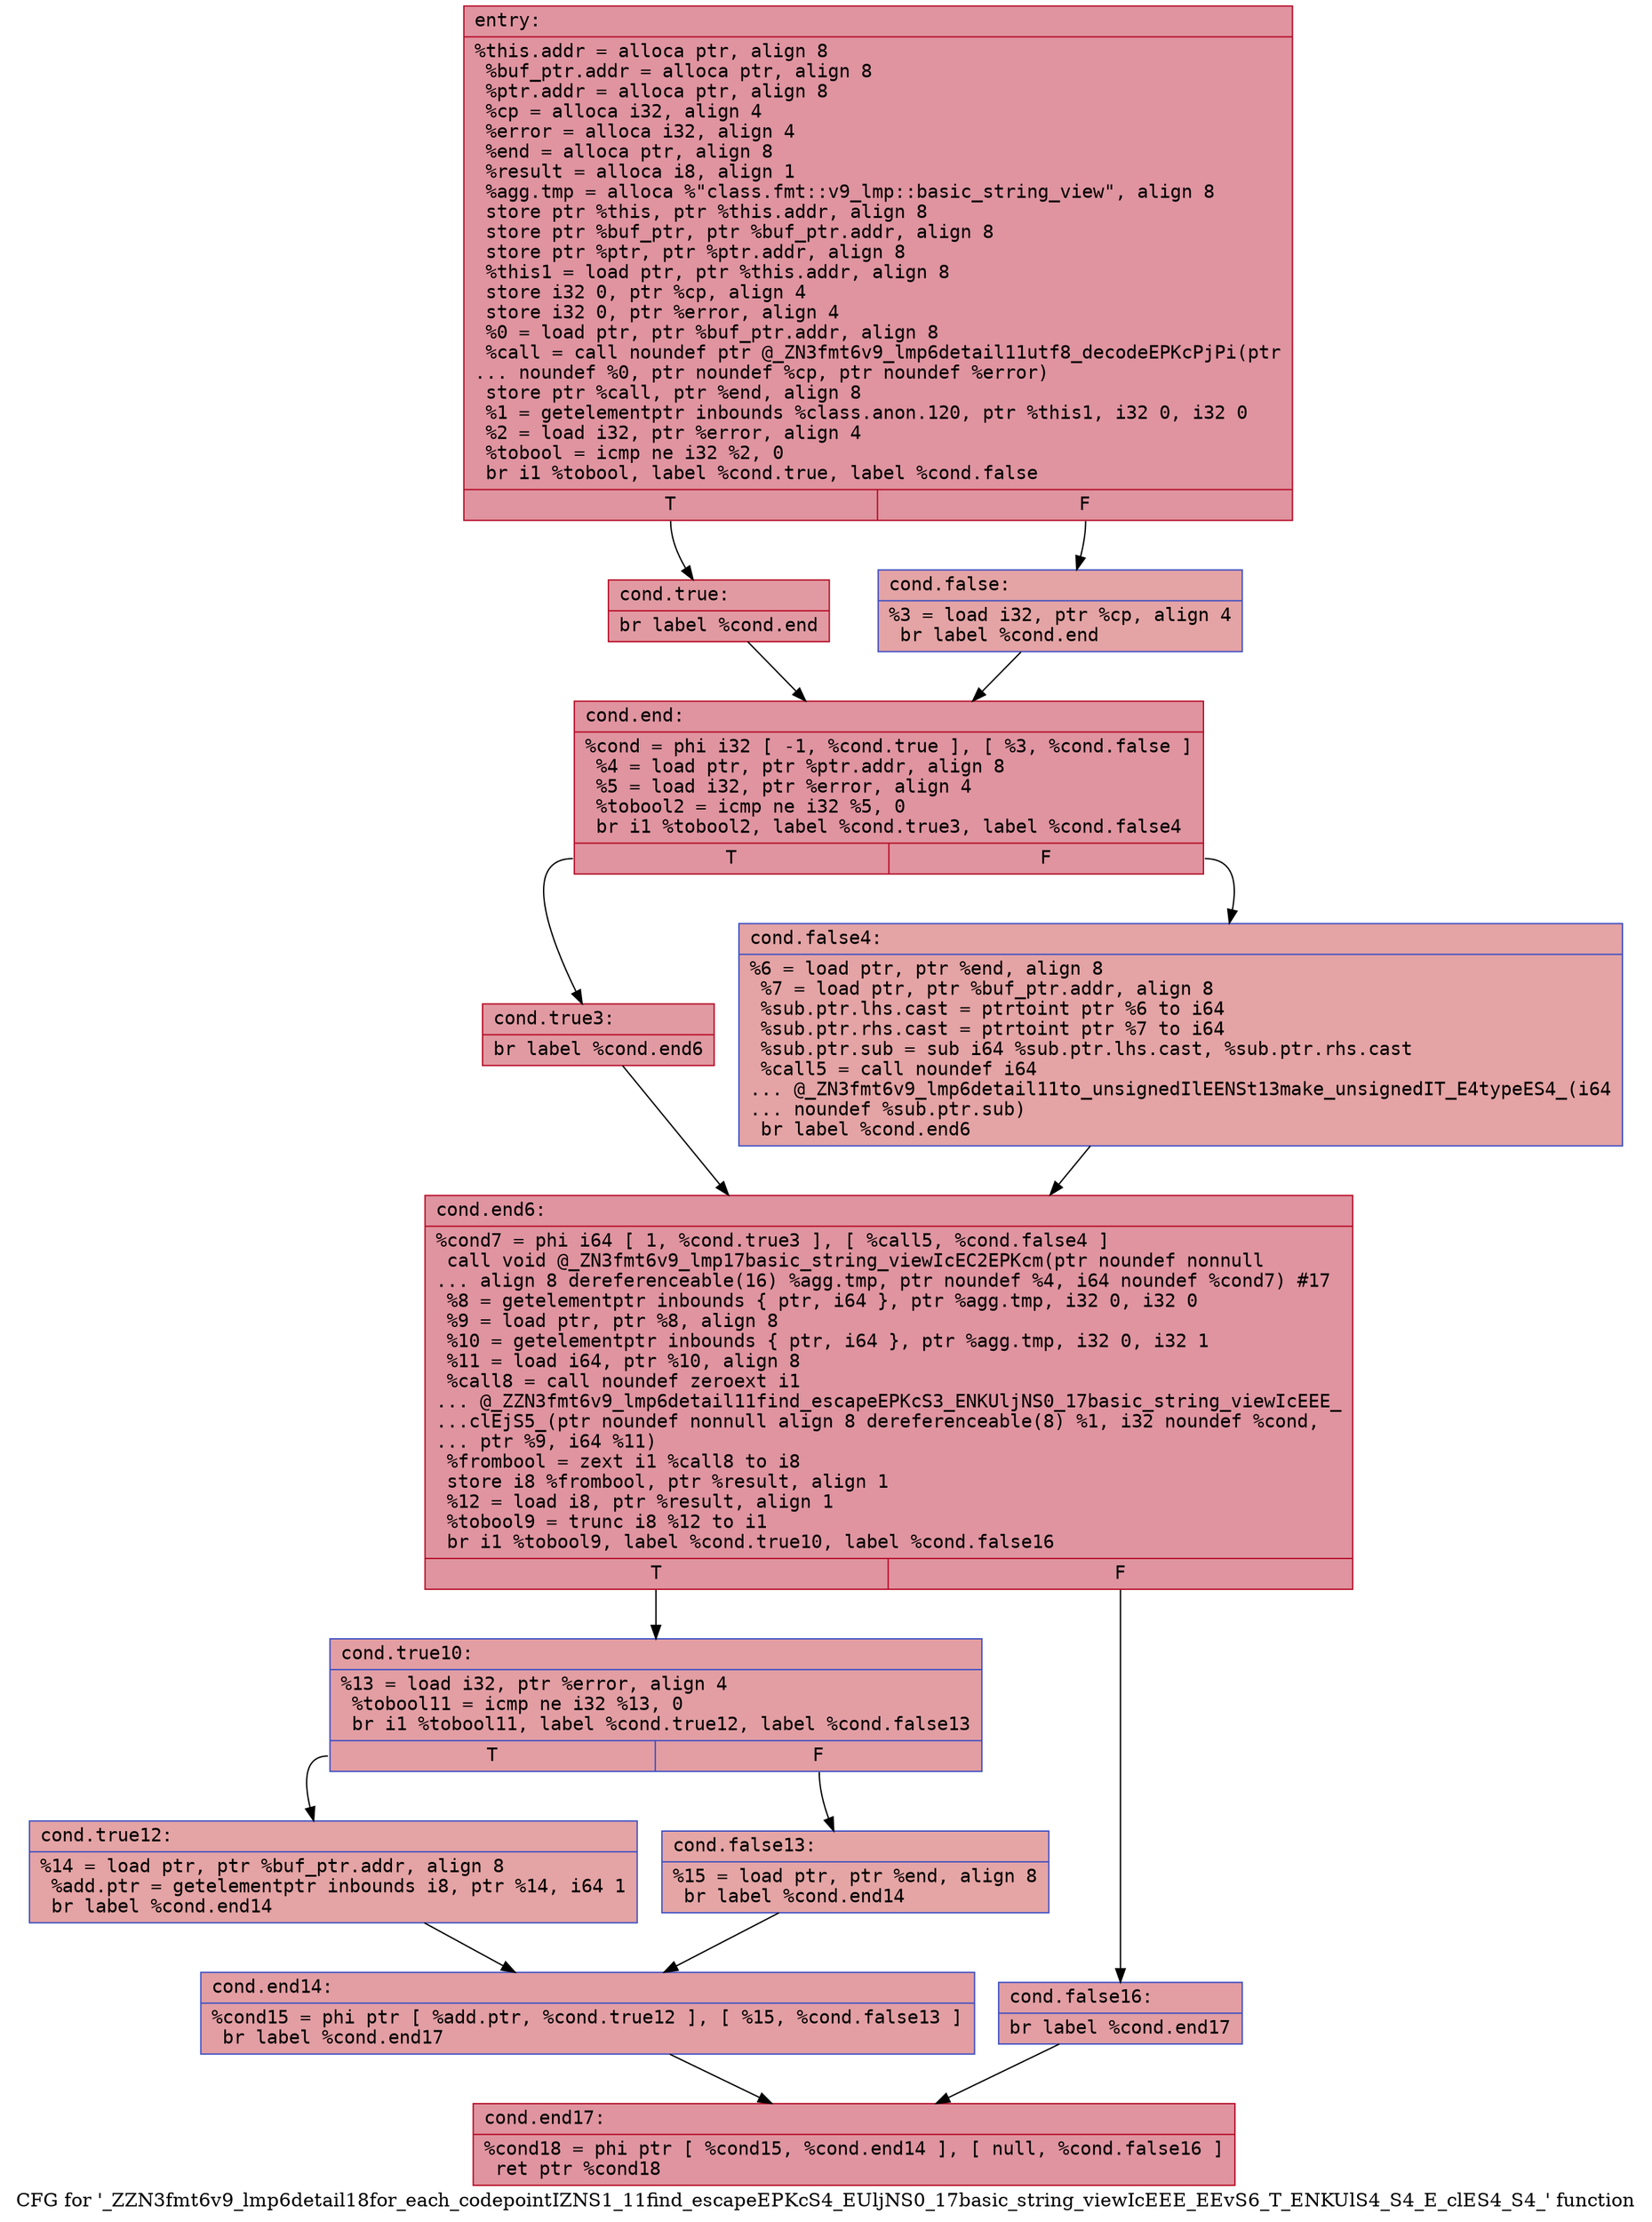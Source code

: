 digraph "CFG for '_ZZN3fmt6v9_lmp6detail18for_each_codepointIZNS1_11find_escapeEPKcS4_EUljNS0_17basic_string_viewIcEEE_EEvS6_T_ENKUlS4_S4_E_clES4_S4_' function" {
	label="CFG for '_ZZN3fmt6v9_lmp6detail18for_each_codepointIZNS1_11find_escapeEPKcS4_EUljNS0_17basic_string_viewIcEEE_EEvS6_T_ENKUlS4_S4_E_clES4_S4_' function";

	Node0x55fec36e0360 [shape=record,color="#b70d28ff", style=filled, fillcolor="#b70d2870" fontname="Courier",label="{entry:\l|  %this.addr = alloca ptr, align 8\l  %buf_ptr.addr = alloca ptr, align 8\l  %ptr.addr = alloca ptr, align 8\l  %cp = alloca i32, align 4\l  %error = alloca i32, align 4\l  %end = alloca ptr, align 8\l  %result = alloca i8, align 1\l  %agg.tmp = alloca %\"class.fmt::v9_lmp::basic_string_view\", align 8\l  store ptr %this, ptr %this.addr, align 8\l  store ptr %buf_ptr, ptr %buf_ptr.addr, align 8\l  store ptr %ptr, ptr %ptr.addr, align 8\l  %this1 = load ptr, ptr %this.addr, align 8\l  store i32 0, ptr %cp, align 4\l  store i32 0, ptr %error, align 4\l  %0 = load ptr, ptr %buf_ptr.addr, align 8\l  %call = call noundef ptr @_ZN3fmt6v9_lmp6detail11utf8_decodeEPKcPjPi(ptr\l... noundef %0, ptr noundef %cp, ptr noundef %error)\l  store ptr %call, ptr %end, align 8\l  %1 = getelementptr inbounds %class.anon.120, ptr %this1, i32 0, i32 0\l  %2 = load i32, ptr %error, align 4\l  %tobool = icmp ne i32 %2, 0\l  br i1 %tobool, label %cond.true, label %cond.false\l|{<s0>T|<s1>F}}"];
	Node0x55fec36e0360:s0 -> Node0x55fec36e1130[tooltip="entry -> cond.true\nProbability 62.50%" ];
	Node0x55fec36e0360:s1 -> Node0x55fec36e1180[tooltip="entry -> cond.false\nProbability 37.50%" ];
	Node0x55fec36e1130 [shape=record,color="#b70d28ff", style=filled, fillcolor="#bb1b2c70" fontname="Courier",label="{cond.true:\l|  br label %cond.end\l}"];
	Node0x55fec36e1130 -> Node0x55fec36e12b0[tooltip="cond.true -> cond.end\nProbability 100.00%" ];
	Node0x55fec36e1180 [shape=record,color="#3d50c3ff", style=filled, fillcolor="#c32e3170" fontname="Courier",label="{cond.false:\l|  %3 = load i32, ptr %cp, align 4\l  br label %cond.end\l}"];
	Node0x55fec36e1180 -> Node0x55fec36e12b0[tooltip="cond.false -> cond.end\nProbability 100.00%" ];
	Node0x55fec36e12b0 [shape=record,color="#b70d28ff", style=filled, fillcolor="#b70d2870" fontname="Courier",label="{cond.end:\l|  %cond = phi i32 [ -1, %cond.true ], [ %3, %cond.false ]\l  %4 = load ptr, ptr %ptr.addr, align 8\l  %5 = load i32, ptr %error, align 4\l  %tobool2 = icmp ne i32 %5, 0\l  br i1 %tobool2, label %cond.true3, label %cond.false4\l|{<s0>T|<s1>F}}"];
	Node0x55fec36e12b0:s0 -> Node0x55fec36e15d0[tooltip="cond.end -> cond.true3\nProbability 62.50%" ];
	Node0x55fec36e12b0:s1 -> Node0x55fec36e1650[tooltip="cond.end -> cond.false4\nProbability 37.50%" ];
	Node0x55fec36e15d0 [shape=record,color="#b70d28ff", style=filled, fillcolor="#bb1b2c70" fontname="Courier",label="{cond.true3:\l|  br label %cond.end6\l}"];
	Node0x55fec36e15d0 -> Node0x55fec36e1780[tooltip="cond.true3 -> cond.end6\nProbability 100.00%" ];
	Node0x55fec36e1650 [shape=record,color="#3d50c3ff", style=filled, fillcolor="#c32e3170" fontname="Courier",label="{cond.false4:\l|  %6 = load ptr, ptr %end, align 8\l  %7 = load ptr, ptr %buf_ptr.addr, align 8\l  %sub.ptr.lhs.cast = ptrtoint ptr %6 to i64\l  %sub.ptr.rhs.cast = ptrtoint ptr %7 to i64\l  %sub.ptr.sub = sub i64 %sub.ptr.lhs.cast, %sub.ptr.rhs.cast\l  %call5 = call noundef i64\l... @_ZN3fmt6v9_lmp6detail11to_unsignedIlEENSt13make_unsignedIT_E4typeES4_(i64\l... noundef %sub.ptr.sub)\l  br label %cond.end6\l}"];
	Node0x55fec36e1650 -> Node0x55fec36e1780[tooltip="cond.false4 -> cond.end6\nProbability 100.00%" ];
	Node0x55fec36e1780 [shape=record,color="#b70d28ff", style=filled, fillcolor="#b70d2870" fontname="Courier",label="{cond.end6:\l|  %cond7 = phi i64 [ 1, %cond.true3 ], [ %call5, %cond.false4 ]\l  call void @_ZN3fmt6v9_lmp17basic_string_viewIcEC2EPKcm(ptr noundef nonnull\l... align 8 dereferenceable(16) %agg.tmp, ptr noundef %4, i64 noundef %cond7) #17\l  %8 = getelementptr inbounds \{ ptr, i64 \}, ptr %agg.tmp, i32 0, i32 0\l  %9 = load ptr, ptr %8, align 8\l  %10 = getelementptr inbounds \{ ptr, i64 \}, ptr %agg.tmp, i32 0, i32 1\l  %11 = load i64, ptr %10, align 8\l  %call8 = call noundef zeroext i1\l... @_ZZN3fmt6v9_lmp6detail11find_escapeEPKcS3_ENKUljNS0_17basic_string_viewIcEEE_\l...clEjS5_(ptr noundef nonnull align 8 dereferenceable(8) %1, i32 noundef %cond,\l... ptr %9, i64 %11)\l  %frombool = zext i1 %call8 to i8\l  store i8 %frombool, ptr %result, align 1\l  %12 = load i8, ptr %result, align 1\l  %tobool9 = trunc i8 %12 to i1\l  br i1 %tobool9, label %cond.true10, label %cond.false16\l|{<s0>T|<s1>F}}"];
	Node0x55fec36e1780:s0 -> Node0x55fec36e26d0[tooltip="cond.end6 -> cond.true10\nProbability 50.00%" ];
	Node0x55fec36e1780:s1 -> Node0x55fec36e2720[tooltip="cond.end6 -> cond.false16\nProbability 50.00%" ];
	Node0x55fec36e26d0 [shape=record,color="#3d50c3ff", style=filled, fillcolor="#be242e70" fontname="Courier",label="{cond.true10:\l|  %13 = load i32, ptr %error, align 4\l  %tobool11 = icmp ne i32 %13, 0\l  br i1 %tobool11, label %cond.true12, label %cond.false13\l|{<s0>T|<s1>F}}"];
	Node0x55fec36e26d0:s0 -> Node0x55fec36e29f0[tooltip="cond.true10 -> cond.true12\nProbability 62.50%" ];
	Node0x55fec36e26d0:s1 -> Node0x55fec36e2a70[tooltip="cond.true10 -> cond.false13\nProbability 37.50%" ];
	Node0x55fec36e29f0 [shape=record,color="#3d50c3ff", style=filled, fillcolor="#c32e3170" fontname="Courier",label="{cond.true12:\l|  %14 = load ptr, ptr %buf_ptr.addr, align 8\l  %add.ptr = getelementptr inbounds i8, ptr %14, i64 1\l  br label %cond.end14\l}"];
	Node0x55fec36e29f0 -> Node0x55fec36e2d40[tooltip="cond.true12 -> cond.end14\nProbability 100.00%" ];
	Node0x55fec36e2a70 [shape=record,color="#3d50c3ff", style=filled, fillcolor="#c5333470" fontname="Courier",label="{cond.false13:\l|  %15 = load ptr, ptr %end, align 8\l  br label %cond.end14\l}"];
	Node0x55fec36e2a70 -> Node0x55fec36e2d40[tooltip="cond.false13 -> cond.end14\nProbability 100.00%" ];
	Node0x55fec36e2d40 [shape=record,color="#3d50c3ff", style=filled, fillcolor="#be242e70" fontname="Courier",label="{cond.end14:\l|  %cond15 = phi ptr [ %add.ptr, %cond.true12 ], [ %15, %cond.false13 ]\l  br label %cond.end17\l}"];
	Node0x55fec36e2d40 -> Node0x55fec36e2f40[tooltip="cond.end14 -> cond.end17\nProbability 100.00%" ];
	Node0x55fec36e2720 [shape=record,color="#3d50c3ff", style=filled, fillcolor="#be242e70" fontname="Courier",label="{cond.false16:\l|  br label %cond.end17\l}"];
	Node0x55fec36e2720 -> Node0x55fec36e2f40[tooltip="cond.false16 -> cond.end17\nProbability 100.00%" ];
	Node0x55fec36e2f40 [shape=record,color="#b70d28ff", style=filled, fillcolor="#b70d2870" fontname="Courier",label="{cond.end17:\l|  %cond18 = phi ptr [ %cond15, %cond.end14 ], [ null, %cond.false16 ]\l  ret ptr %cond18\l}"];
}
